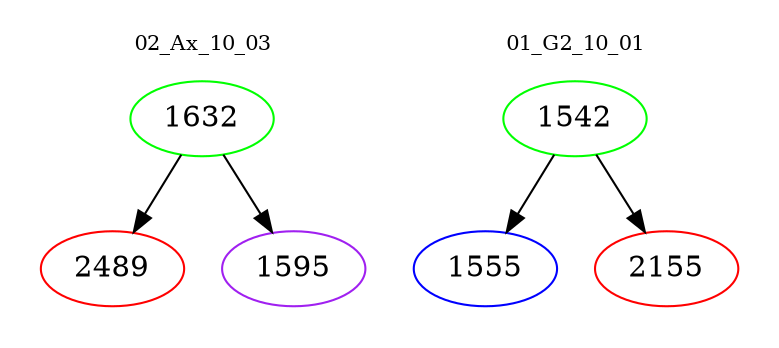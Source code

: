 digraph{
subgraph cluster_0 {
color = white
label = "02_Ax_10_03";
fontsize=10;
T0_1632 [label="1632", color="green"]
T0_1632 -> T0_2489 [color="black"]
T0_2489 [label="2489", color="red"]
T0_1632 -> T0_1595 [color="black"]
T0_1595 [label="1595", color="purple"]
}
subgraph cluster_1 {
color = white
label = "01_G2_10_01";
fontsize=10;
T1_1542 [label="1542", color="green"]
T1_1542 -> T1_1555 [color="black"]
T1_1555 [label="1555", color="blue"]
T1_1542 -> T1_2155 [color="black"]
T1_2155 [label="2155", color="red"]
}
}
